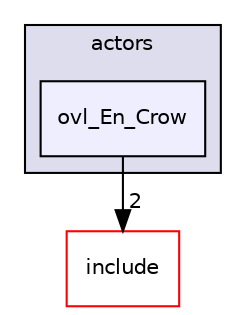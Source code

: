 digraph "src/overlays/actors/ovl_En_Crow" {
  compound=true
  node [ fontsize="10", fontname="Helvetica"];
  edge [ labelfontsize="10", labelfontname="Helvetica"];
  subgraph clusterdir_e93473484be31ce7bcb356bd643a22f8 {
    graph [ bgcolor="#ddddee", pencolor="black", label="actors" fontname="Helvetica", fontsize="10", URL="dir_e93473484be31ce7bcb356bd643a22f8.html"]
  dir_1458f2599d32c46f3252eb6470a16931 [shape=box, label="ovl_En_Crow", style="filled", fillcolor="#eeeeff", pencolor="black", URL="dir_1458f2599d32c46f3252eb6470a16931.html"];
  }
  dir_d44c64559bbebec7f509842c48db8b23 [shape=box label="include" fillcolor="white" style="filled" color="red" URL="dir_d44c64559bbebec7f509842c48db8b23.html"];
  dir_1458f2599d32c46f3252eb6470a16931->dir_d44c64559bbebec7f509842c48db8b23 [headlabel="2", labeldistance=1.5 headhref="dir_000206_000000.html"];
}
